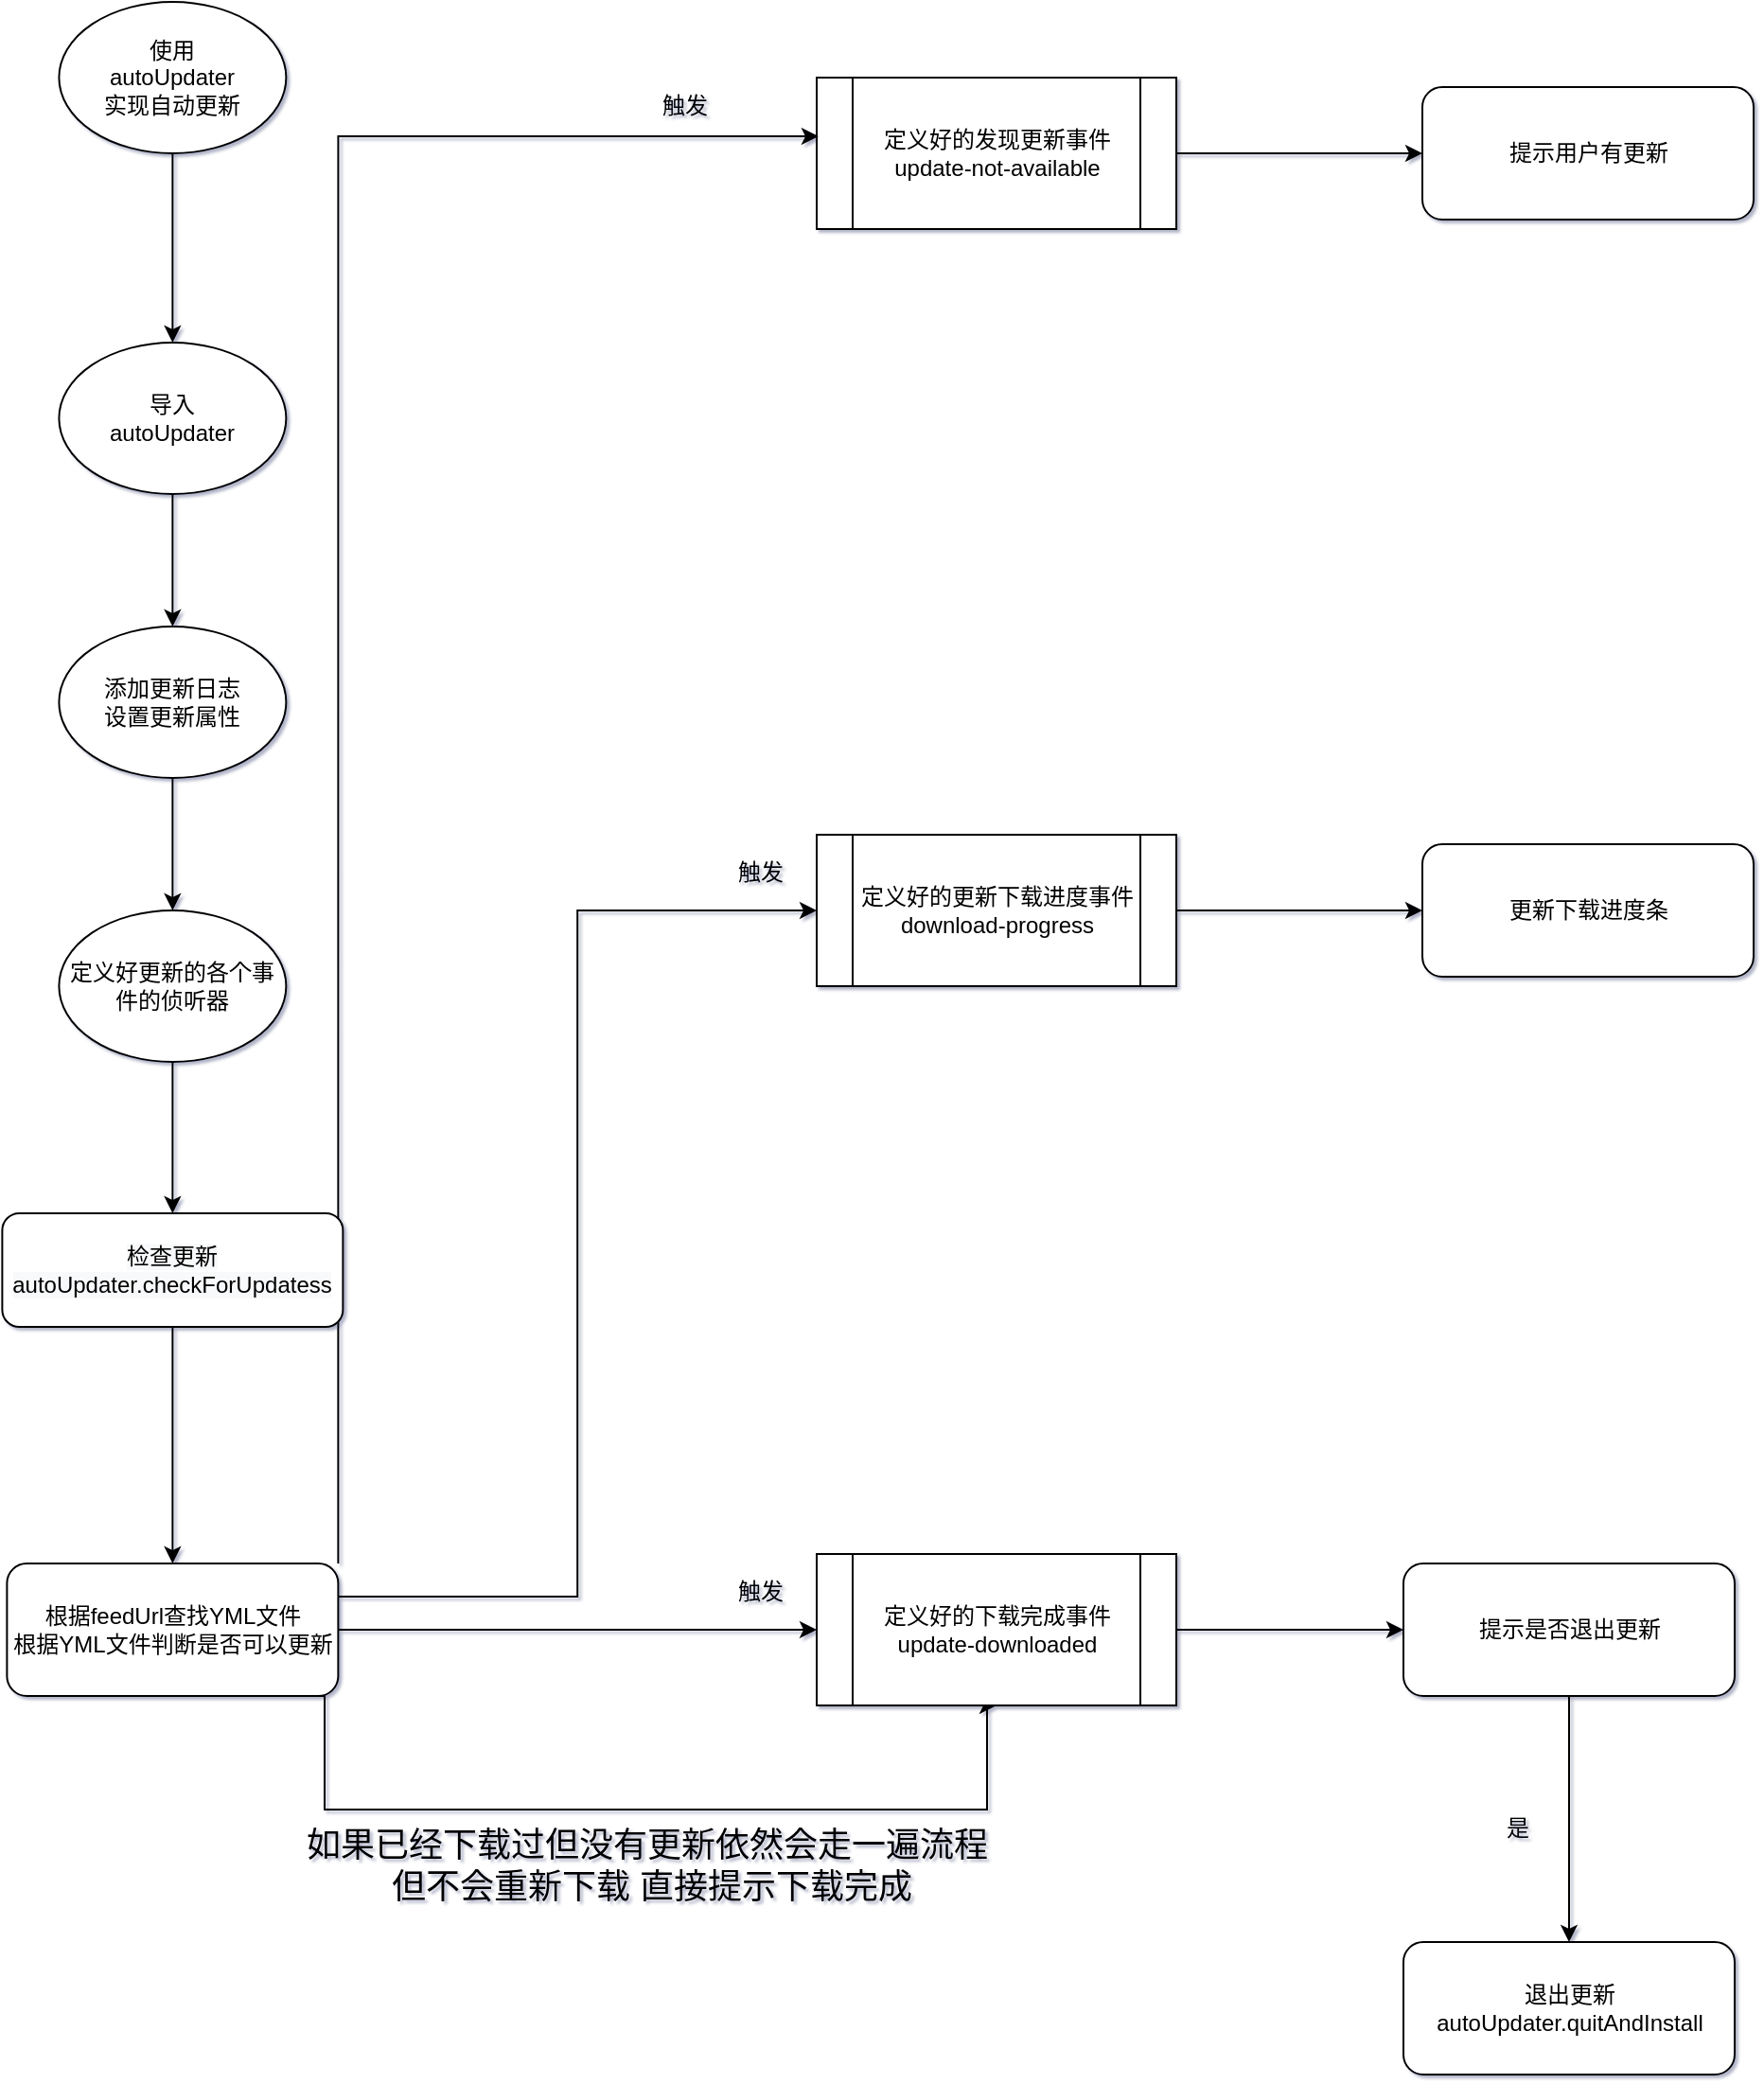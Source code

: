 <mxfile version="14.2.3" type="github">
  <diagram id="F97wJb-DD7JK8EOw3NRO" name="第 1 页">
    <mxGraphModel dx="3031" dy="1052" grid="1" gridSize="10" guides="1" tooltips="1" connect="1" arrows="1" fold="1" page="1" pageScale="1" pageWidth="827" pageHeight="1169" background="none" math="0" shadow="1">
      <root>
        <mxCell id="0" />
        <mxCell id="1" parent="0" />
        <mxCell id="Sr2g0wbvPeNb8CKuxqv0-65" style="edgeStyle=orthogonalEdgeStyle;rounded=0;orthogonalLoop=1;jettySize=auto;html=1;entryX=0.5;entryY=0;entryDx=0;entryDy=0;" edge="1" parent="1" source="Sr2g0wbvPeNb8CKuxqv0-3">
          <mxGeometry relative="1" as="geometry">
            <mxPoint x="-392.81" y="690" as="targetPoint" />
          </mxGeometry>
        </mxCell>
        <mxCell id="Sr2g0wbvPeNb8CKuxqv0-3" value="定义好更新的各个事件的侦听器" style="ellipse;whiteSpace=wrap;html=1;rounded=0;" vertex="1" parent="1">
          <mxGeometry x="-452.81" y="530" width="120" height="80" as="geometry" />
        </mxCell>
        <mxCell id="Sr2g0wbvPeNb8CKuxqv0-26" style="edgeStyle=orthogonalEdgeStyle;rounded=0;orthogonalLoop=1;jettySize=auto;html=1;exitX=0.5;exitY=1;exitDx=0;exitDy=0;" edge="1" parent="1" source="Sr2g0wbvPeNb8CKuxqv0-5" target="Sr2g0wbvPeNb8CKuxqv0-9">
          <mxGeometry relative="1" as="geometry" />
        </mxCell>
        <mxCell id="Sr2g0wbvPeNb8CKuxqv0-5" value="使用&lt;div&gt;autoUpdater&lt;/div&gt;&lt;div&gt;实现自动更新&lt;/div&gt;" style="ellipse;whiteSpace=wrap;html=1;rounded=0;" vertex="1" parent="1">
          <mxGeometry x="-452.81" y="50" width="120" height="80" as="geometry" />
        </mxCell>
        <mxCell id="Sr2g0wbvPeNb8CKuxqv0-32" style="edgeStyle=orthogonalEdgeStyle;rounded=0;orthogonalLoop=1;jettySize=auto;html=1;exitX=0.5;exitY=1;exitDx=0;exitDy=0;entryX=0.5;entryY=0;entryDx=0;entryDy=0;" edge="1" parent="1" source="Sr2g0wbvPeNb8CKuxqv0-9" target="Sr2g0wbvPeNb8CKuxqv0-31">
          <mxGeometry relative="1" as="geometry" />
        </mxCell>
        <mxCell id="Sr2g0wbvPeNb8CKuxqv0-9" value="&lt;span&gt;导入&lt;/span&gt;&lt;br&gt;&lt;span&gt;autoUpdater&lt;/span&gt;" style="ellipse;whiteSpace=wrap;html=1;" vertex="1" parent="1">
          <mxGeometry x="-452.81" y="230" width="120" height="80" as="geometry" />
        </mxCell>
        <mxCell id="Sr2g0wbvPeNb8CKuxqv0-40" style="edgeStyle=orthogonalEdgeStyle;rounded=0;orthogonalLoop=1;jettySize=auto;html=1;exitX=1;exitY=0.5;exitDx=0;exitDy=0;entryX=0;entryY=0.5;entryDx=0;entryDy=0;" edge="1" parent="1" source="Sr2g0wbvPeNb8CKuxqv0-15" target="Sr2g0wbvPeNb8CKuxqv0-24">
          <mxGeometry relative="1" as="geometry" />
        </mxCell>
        <mxCell id="Sr2g0wbvPeNb8CKuxqv0-15" value="定义好的发现更新事件&lt;br&gt;update-not-available" style="shape=process;whiteSpace=wrap;html=1;backgroundOutline=1;rounded=0;" vertex="1" parent="1">
          <mxGeometry x="-52.5" y="90" width="190" height="80" as="geometry" />
        </mxCell>
        <mxCell id="Sr2g0wbvPeNb8CKuxqv0-49" style="edgeStyle=orthogonalEdgeStyle;rounded=0;orthogonalLoop=1;jettySize=auto;html=1;exitX=1;exitY=0;exitDx=0;exitDy=0;entryX=0.005;entryY=0.388;entryDx=0;entryDy=0;entryPerimeter=0;" edge="1" parent="1" source="Sr2g0wbvPeNb8CKuxqv0-19" target="Sr2g0wbvPeNb8CKuxqv0-15">
          <mxGeometry relative="1" as="geometry" />
        </mxCell>
        <mxCell id="Sr2g0wbvPeNb8CKuxqv0-50" style="edgeStyle=orthogonalEdgeStyle;rounded=0;orthogonalLoop=1;jettySize=auto;html=1;exitX=1;exitY=0.25;exitDx=0;exitDy=0;entryX=0;entryY=0.5;entryDx=0;entryDy=0;" edge="1" parent="1" source="Sr2g0wbvPeNb8CKuxqv0-19" target="Sr2g0wbvPeNb8CKuxqv0-38">
          <mxGeometry relative="1" as="geometry" />
        </mxCell>
        <mxCell id="Sr2g0wbvPeNb8CKuxqv0-51" style="edgeStyle=orthogonalEdgeStyle;rounded=0;orthogonalLoop=1;jettySize=auto;html=1;exitX=1;exitY=0.5;exitDx=0;exitDy=0;entryX=0;entryY=0.5;entryDx=0;entryDy=0;" edge="1" parent="1" source="Sr2g0wbvPeNb8CKuxqv0-19" target="Sr2g0wbvPeNb8CKuxqv0-45">
          <mxGeometry relative="1" as="geometry" />
        </mxCell>
        <mxCell id="Sr2g0wbvPeNb8CKuxqv0-61" style="edgeStyle=orthogonalEdgeStyle;rounded=0;orthogonalLoop=1;jettySize=auto;html=1;exitX=0.5;exitY=1;exitDx=0;exitDy=0;entryX=0.5;entryY=1;entryDx=0;entryDy=0;" edge="1" parent="1" source="Sr2g0wbvPeNb8CKuxqv0-19" target="Sr2g0wbvPeNb8CKuxqv0-45">
          <mxGeometry relative="1" as="geometry">
            <mxPoint x="77.5" y="965" as="targetPoint" />
            <Array as="points">
              <mxPoint x="-312.5" y="1005" />
              <mxPoint x="37.5" y="1005" />
              <mxPoint x="37.5" y="950" />
            </Array>
          </mxGeometry>
        </mxCell>
        <mxCell id="Sr2g0wbvPeNb8CKuxqv0-19" value="根据feedUrl查找YML文件&lt;br&gt;根据YML文件判断是否可以更新" style="rounded=1;whiteSpace=wrap;html=1;" vertex="1" parent="1">
          <mxGeometry x="-480.31" y="875" width="175" height="70" as="geometry" />
        </mxCell>
        <mxCell id="Sr2g0wbvPeNb8CKuxqv0-22" value="触发" style="text;html=1;strokeColor=none;fillColor=none;align=center;verticalAlign=middle;whiteSpace=wrap;rounded=0;" vertex="1" parent="1">
          <mxGeometry x="-142.5" y="90" width="40" height="30" as="geometry" />
        </mxCell>
        <mxCell id="Sr2g0wbvPeNb8CKuxqv0-24" value="提示用户有更新" style="rounded=1;whiteSpace=wrap;html=1;" vertex="1" parent="1">
          <mxGeometry x="267.5" y="95" width="175" height="70" as="geometry" />
        </mxCell>
        <mxCell id="Sr2g0wbvPeNb8CKuxqv0-33" style="edgeStyle=orthogonalEdgeStyle;rounded=0;orthogonalLoop=1;jettySize=auto;html=1;" edge="1" parent="1" source="Sr2g0wbvPeNb8CKuxqv0-31" target="Sr2g0wbvPeNb8CKuxqv0-3">
          <mxGeometry relative="1" as="geometry" />
        </mxCell>
        <mxCell id="Sr2g0wbvPeNb8CKuxqv0-31" value="添加更新日志&lt;br&gt;设置更新属性" style="ellipse;whiteSpace=wrap;html=1;rounded=0;" vertex="1" parent="1">
          <mxGeometry x="-452.81" y="380" width="120" height="80" as="geometry" />
        </mxCell>
        <mxCell id="Sr2g0wbvPeNb8CKuxqv0-52" style="edgeStyle=orthogonalEdgeStyle;rounded=0;orthogonalLoop=1;jettySize=auto;html=1;exitX=1;exitY=0.5;exitDx=0;exitDy=0;" edge="1" parent="1" source="Sr2g0wbvPeNb8CKuxqv0-38" target="Sr2g0wbvPeNb8CKuxqv0-44">
          <mxGeometry relative="1" as="geometry" />
        </mxCell>
        <mxCell id="Sr2g0wbvPeNb8CKuxqv0-38" value="定义好的更新下载进度事件&lt;br&gt;download-progress" style="shape=process;whiteSpace=wrap;html=1;backgroundOutline=1;rounded=0;" vertex="1" parent="1">
          <mxGeometry x="-52.5" y="490" width="190" height="80" as="geometry" />
        </mxCell>
        <mxCell id="Sr2g0wbvPeNb8CKuxqv0-44" value="更新下载进度条" style="rounded=1;whiteSpace=wrap;html=1;" vertex="1" parent="1">
          <mxGeometry x="267.5" y="495" width="175" height="70" as="geometry" />
        </mxCell>
        <mxCell id="Sr2g0wbvPeNb8CKuxqv0-54" style="edgeStyle=orthogonalEdgeStyle;rounded=0;orthogonalLoop=1;jettySize=auto;html=1;" edge="1" parent="1" source="Sr2g0wbvPeNb8CKuxqv0-45" target="Sr2g0wbvPeNb8CKuxqv0-53">
          <mxGeometry relative="1" as="geometry" />
        </mxCell>
        <mxCell id="Sr2g0wbvPeNb8CKuxqv0-45" value="定义好的下载完成事件&lt;br&gt;update-downloaded" style="shape=process;whiteSpace=wrap;html=1;backgroundOutline=1;rounded=0;" vertex="1" parent="1">
          <mxGeometry x="-52.5" y="870" width="190" height="80" as="geometry" />
        </mxCell>
        <mxCell id="Sr2g0wbvPeNb8CKuxqv0-55" style="edgeStyle=orthogonalEdgeStyle;rounded=0;orthogonalLoop=1;jettySize=auto;html=1;" edge="1" parent="1" source="Sr2g0wbvPeNb8CKuxqv0-53">
          <mxGeometry relative="1" as="geometry">
            <mxPoint x="345" y="1075" as="targetPoint" />
          </mxGeometry>
        </mxCell>
        <mxCell id="Sr2g0wbvPeNb8CKuxqv0-53" value="提示是否退出更新" style="rounded=1;whiteSpace=wrap;html=1;" vertex="1" parent="1">
          <mxGeometry x="257.5" y="875" width="175" height="70" as="geometry" />
        </mxCell>
        <mxCell id="Sr2g0wbvPeNb8CKuxqv0-57" value="退出更新&lt;br&gt;autoUpdater.quitAndInstall" style="rounded=1;whiteSpace=wrap;html=1;" vertex="1" parent="1">
          <mxGeometry x="257.5" y="1075" width="175" height="70" as="geometry" />
        </mxCell>
        <mxCell id="Sr2g0wbvPeNb8CKuxqv0-58" value="触发" style="text;html=1;strokeColor=none;fillColor=none;align=center;verticalAlign=middle;whiteSpace=wrap;rounded=0;" vertex="1" parent="1">
          <mxGeometry x="-102.5" y="495" width="40" height="30" as="geometry" />
        </mxCell>
        <mxCell id="Sr2g0wbvPeNb8CKuxqv0-59" value="触发" style="text;html=1;strokeColor=none;fillColor=none;align=center;verticalAlign=middle;whiteSpace=wrap;rounded=0;" vertex="1" parent="1">
          <mxGeometry x="-102.5" y="875" width="40" height="30" as="geometry" />
        </mxCell>
        <mxCell id="Sr2g0wbvPeNb8CKuxqv0-60" value="是" style="text;html=1;strokeColor=none;fillColor=none;align=center;verticalAlign=middle;whiteSpace=wrap;rounded=0;" vertex="1" parent="1">
          <mxGeometry x="297.5" y="1005" width="40" height="20" as="geometry" />
        </mxCell>
        <mxCell id="Sr2g0wbvPeNb8CKuxqv0-62" value="&lt;font style=&quot;font-size: 18px&quot;&gt;如果已经下载过但没有更新依然会走一遍流程&lt;br&gt;&amp;nbsp;但不会重新下载 直接提示下载完成&lt;/font&gt;" style="text;html=1;strokeColor=none;fillColor=none;align=center;verticalAlign=middle;whiteSpace=wrap;rounded=0;" vertex="1" parent="1">
          <mxGeometry x="-392.5" y="1025" width="500" height="20" as="geometry" />
        </mxCell>
        <mxCell id="Sr2g0wbvPeNb8CKuxqv0-68" style="edgeStyle=orthogonalEdgeStyle;rounded=0;orthogonalLoop=1;jettySize=auto;html=1;" edge="1" parent="1" source="Sr2g0wbvPeNb8CKuxqv0-67" target="Sr2g0wbvPeNb8CKuxqv0-19">
          <mxGeometry relative="1" as="geometry" />
        </mxCell>
        <mxCell id="Sr2g0wbvPeNb8CKuxqv0-67" value="&#xa;&#xa;&lt;span style=&quot;color: rgb(0, 0, 0); font-family: helvetica; font-size: 12px; font-style: normal; font-weight: 400; letter-spacing: normal; text-align: center; text-indent: 0px; text-transform: none; word-spacing: 0px; background-color: rgb(248, 249, 250);&quot;&gt;检查更新&lt;/span&gt;&lt;br style=&quot;color: rgb(0, 0, 0); font-family: helvetica; font-size: 12px; font-style: normal; font-weight: 400; letter-spacing: normal; text-align: center; text-indent: 0px; text-transform: none; word-spacing: 0px; background-color: rgb(248, 249, 250);&quot;&gt;&lt;span style=&quot;color: rgb(0, 0, 0); font-family: helvetica; font-size: 12px; font-style: normal; font-weight: 400; letter-spacing: normal; text-align: center; text-indent: 0px; text-transform: none; word-spacing: 0px; background-color: rgb(248, 249, 250);&quot;&gt;autoUpdater.checkForUpdatess&lt;/span&gt;&#xa;&#xa;" style="rounded=1;whiteSpace=wrap;html=1;" vertex="1" parent="1">
          <mxGeometry x="-482.81" y="690" width="180" height="60" as="geometry" />
        </mxCell>
      </root>
    </mxGraphModel>
  </diagram>
</mxfile>
